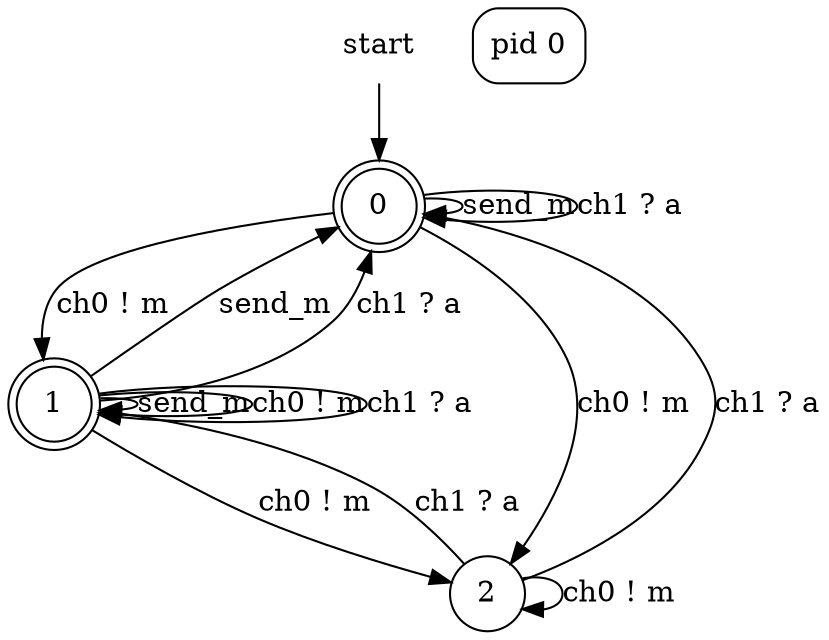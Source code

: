 digraph {
  0 [label="0",shape=circle,shape=doublecircle];
  start_0 [label="start",shape=plaintext];
  start_0->0;
  1 [label="1",shape=circle,shape=doublecircle];
  2 [label="2",shape=circle];
title_node [label="pid 0",shape=box, style=rounded];0->0 [label="send_m",];
0->1 [label="ch0 ! m",];
0->2 [label="ch0 ! m",];
0->0 [label="ch1 ? a",];
1->0 [label="send_m",];
1->1 [label="send_m",];
1->1 [label="ch0 ! m",];
1->2 [label="ch0 ! m",];
1->0 [label="ch1 ? a",];
1->1 [label="ch1 ? a",];
2->0 [label="ch1 ? a",];
2->1 [label="ch1 ? a",];
2->2 [label="ch0 ! m",];
} // digraph {
digraph {
  0 [label="0",shape=circle,shape=doublecircle];
  start_0 [label="start",shape=plaintext];
  start_0->0;
  1 [label="1",shape=circle];
  2 [label="2",shape=circle];
  3 [label="3",shape=circle,shape=doublecircle];
title_node [label="pid 1",shape=box, style=rounded];0->0 [label="recv_m",];
0->1 [label="recv_m",];
0->3 [label="ch1 ! a",];
0->2 [label="ch1 ! a",];
0->0 [label="ch0 ? m",];
0->1 [label="ch0 ? m",];
1->0 [label="ch0 ? m",];
1->1 [label="ch0 ? m",];
1->1 [label="recv_m",];
1->2 [label="ch1 ! a",];
2->0 [label="ch0 ? m",];
2->1 [label="ch0 ? m",];
2->3 [label="ch0 ? m",];
2->1 [label="recv_m",];
2->2 [label="ch1 ! a",];
3->0 [label="recv_m",];
3->1 [label="recv_m",];
3->3 [label="ch1 ! a",];
3->2 [label="ch1 ! a",];
3->0 [label="ch0 ? m",];
3->1 [label="ch0 ? m",];
3->3 [label="ch0 ? m",];
} // digraph {
